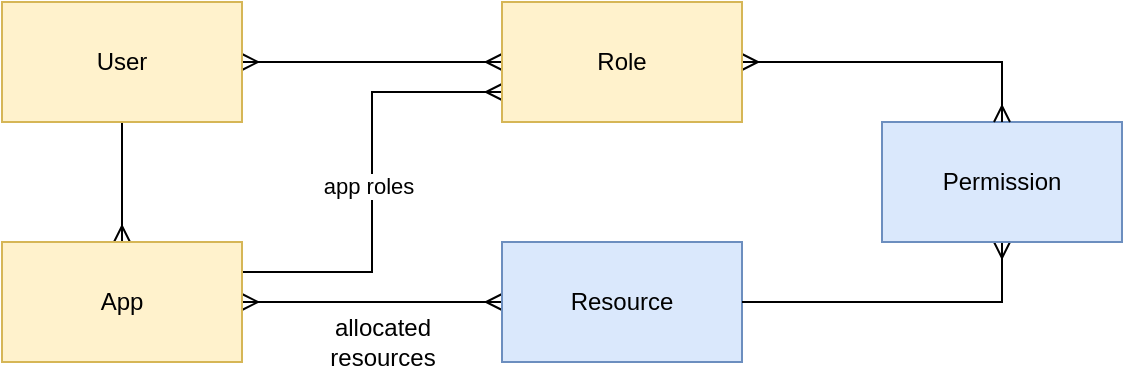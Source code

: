 <mxfile version="25.0.3">
  <diagram name="Page-1" id="WiSCMT4qDFFyEE6UJglB">
    <mxGraphModel dx="954" dy="590" grid="1" gridSize="10" guides="1" tooltips="1" connect="1" arrows="1" fold="1" page="1" pageScale="1" pageWidth="850" pageHeight="1100" math="0" shadow="0">
      <root>
        <mxCell id="0" />
        <mxCell id="1" parent="0" />
        <mxCell id="rHEaU949lvLi-Id1TWpv-1" style="edgeStyle=orthogonalEdgeStyle;rounded=0;orthogonalLoop=1;jettySize=auto;html=1;exitX=0.5;exitY=1;exitDx=0;exitDy=0;endArrow=ERmany;endFill=0;" edge="1" parent="1" source="rHEaU949lvLi-Id1TWpv-3" target="rHEaU949lvLi-Id1TWpv-6">
          <mxGeometry relative="1" as="geometry" />
        </mxCell>
        <mxCell id="rHEaU949lvLi-Id1TWpv-2" style="edgeStyle=orthogonalEdgeStyle;rounded=0;orthogonalLoop=1;jettySize=auto;html=1;exitX=1;exitY=0.5;exitDx=0;exitDy=0;entryX=0;entryY=0.5;entryDx=0;entryDy=0;endArrow=ERmany;endFill=0;startArrow=ERmany;startFill=0;" edge="1" parent="1" source="rHEaU949lvLi-Id1TWpv-3" target="rHEaU949lvLi-Id1TWpv-11">
          <mxGeometry relative="1" as="geometry" />
        </mxCell>
        <mxCell id="rHEaU949lvLi-Id1TWpv-3" value="User" style="rounded=0;whiteSpace=wrap;html=1;fillColor=#fff2cc;strokeColor=#d6b656;" vertex="1" parent="1">
          <mxGeometry x="160" y="160" width="120" height="60" as="geometry" />
        </mxCell>
        <mxCell id="rHEaU949lvLi-Id1TWpv-4" style="edgeStyle=orthogonalEdgeStyle;rounded=0;orthogonalLoop=1;jettySize=auto;html=1;exitX=1;exitY=0.5;exitDx=0;exitDy=0;entryX=0;entryY=0.5;entryDx=0;entryDy=0;endArrow=ERmany;endFill=0;startArrow=ERmany;startFill=0;" edge="1" parent="1" source="rHEaU949lvLi-Id1TWpv-6" target="rHEaU949lvLi-Id1TWpv-7">
          <mxGeometry relative="1" as="geometry" />
        </mxCell>
        <mxCell id="rHEaU949lvLi-Id1TWpv-5" style="edgeStyle=orthogonalEdgeStyle;rounded=0;orthogonalLoop=1;jettySize=auto;html=1;exitX=1;exitY=0.25;exitDx=0;exitDy=0;entryX=0;entryY=0.75;entryDx=0;entryDy=0;endArrow=ERmany;endFill=0;" edge="1" parent="1" source="rHEaU949lvLi-Id1TWpv-6" target="rHEaU949lvLi-Id1TWpv-11">
          <mxGeometry relative="1" as="geometry" />
        </mxCell>
        <mxCell id="rHEaU949lvLi-Id1TWpv-12" value="app roles" style="edgeLabel;html=1;align=center;verticalAlign=middle;resizable=0;points=[];" vertex="1" connectable="0" parent="rHEaU949lvLi-Id1TWpv-5">
          <mxGeometry x="-0.018" y="2" relative="1" as="geometry">
            <mxPoint as="offset" />
          </mxGeometry>
        </mxCell>
        <mxCell id="rHEaU949lvLi-Id1TWpv-6" value="App" style="rounded=0;whiteSpace=wrap;html=1;fillColor=#fff2cc;strokeColor=#d6b656;" vertex="1" parent="1">
          <mxGeometry x="160" y="280" width="120" height="60" as="geometry" />
        </mxCell>
        <mxCell id="rHEaU949lvLi-Id1TWpv-7" value="Resource" style="rounded=0;whiteSpace=wrap;html=1;fillColor=#dae8fc;strokeColor=#6c8ebf;" vertex="1" parent="1">
          <mxGeometry x="410" y="280" width="120" height="60" as="geometry" />
        </mxCell>
        <mxCell id="rHEaU949lvLi-Id1TWpv-8" style="edgeStyle=orthogonalEdgeStyle;rounded=0;orthogonalLoop=1;jettySize=auto;html=1;exitX=0.5;exitY=1;exitDx=0;exitDy=0;entryX=1;entryY=0.5;entryDx=0;entryDy=0;endArrow=none;endFill=0;startArrow=ERmany;startFill=0;" edge="1" parent="1" source="rHEaU949lvLi-Id1TWpv-9" target="rHEaU949lvLi-Id1TWpv-7">
          <mxGeometry relative="1" as="geometry" />
        </mxCell>
        <mxCell id="rHEaU949lvLi-Id1TWpv-9" value="Permission" style="rounded=0;whiteSpace=wrap;html=1;fillColor=#dae8fc;strokeColor=#6c8ebf;" vertex="1" parent="1">
          <mxGeometry x="600" y="220" width="120" height="60" as="geometry" />
        </mxCell>
        <mxCell id="rHEaU949lvLi-Id1TWpv-10" style="edgeStyle=orthogonalEdgeStyle;rounded=0;orthogonalLoop=1;jettySize=auto;html=1;exitX=1;exitY=0.5;exitDx=0;exitDy=0;entryX=0.5;entryY=0;entryDx=0;entryDy=0;endArrow=ERmany;endFill=0;startArrow=ERmany;startFill=0;" edge="1" parent="1" source="rHEaU949lvLi-Id1TWpv-11" target="rHEaU949lvLi-Id1TWpv-9">
          <mxGeometry relative="1" as="geometry" />
        </mxCell>
        <mxCell id="rHEaU949lvLi-Id1TWpv-11" value="Role" style="rounded=0;whiteSpace=wrap;html=1;fillColor=#fff2cc;strokeColor=#d6b656;" vertex="1" parent="1">
          <mxGeometry x="410" y="160" width="120" height="60" as="geometry" />
        </mxCell>
        <mxCell id="rHEaU949lvLi-Id1TWpv-13" value="&lt;div&gt;allocated &lt;br&gt;&lt;/div&gt;&lt;div&gt;resources&lt;/div&gt;" style="text;html=1;align=center;verticalAlign=middle;resizable=0;points=[];autosize=1;strokeColor=none;fillColor=none;" vertex="1" parent="1">
          <mxGeometry x="310" y="310" width="80" height="40" as="geometry" />
        </mxCell>
      </root>
    </mxGraphModel>
  </diagram>
</mxfile>
